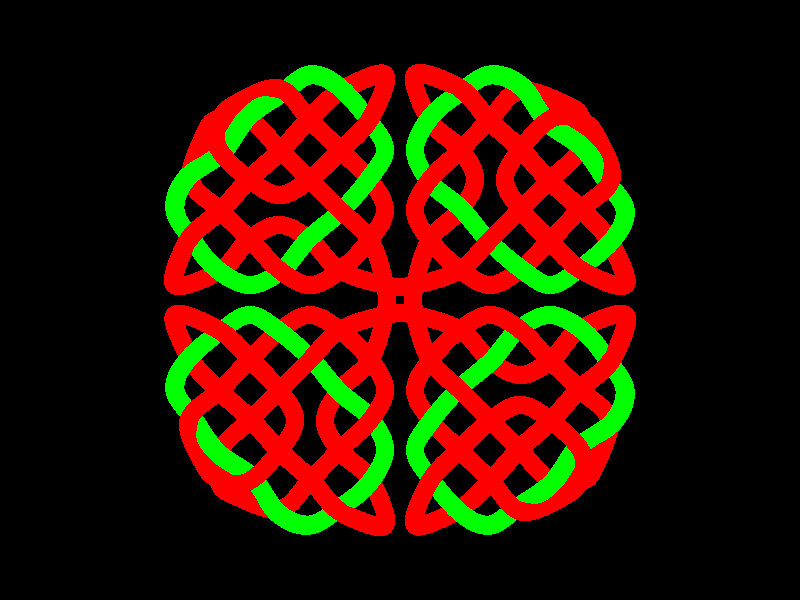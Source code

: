 //--includes------------------------
//--declares------------------------ 

//main knot    
#declare colour1R = 1;
#declare colour1G = 0;
#declare colour1B = 0;
//secondary loop
#declare colour2R = 0;
#declare colour2G = 1;
#declare colour2B = 0;
//ribbon size
#declare sphereRadius = .3;
//crossover distance
#declare distanceSpacing = .1;
//oriinal rotation
#declare rotation = 0;

//--objects-------------------------

#while (rotation < 360)   
  union {
    sphere_sweep {
      cubic_spline
      45,
      <.5, .5, -distanceSpacing>, sphereRadius
      <-.5, .5, distanceSpacing>, sphereRadius
      <-2, 1, -distanceSpacing>, sphereRadius
      <-3, 2, distanceSpacing>, sphereRadius
      <-4, 2.5, 0>, sphereRadius  //corner
      <-5, 2, -distanceSpacing>, sphereRadius
      <-6, 1, distanceSpacing>, sphereRadius
      <-7.5, .5, 0>, sphereRadius  //corner
      <-7, 2, -distanceSpacing>, sphereRadius
      <-6, 3, distanceSpacing>, sphereRadius
      <-5, 4, -distanceSpacing>, sphereRadius
      <-4, 5, distanceSpacing>, sphereRadius
      <-3, 6, -distanceSpacing>, sphereRadius
      <-2, 7, distanceSpacing>, sphereRadius
      <-.5, 7.5, 0>, sphereRadius  //corner
      <-1, 6, -distanceSpacing>, sphereRadius
      <-2, 5, distanceSpacing>, sphereRadius
      <-3, 4, -distanceSpacing>, sphereRadius
      <-4, 3.5, 0>, sphereRadius  //corner
      <-5, 4, distanceSpacing>, sphereRadius
      <-6, 5, -distanceSpacing>, sphereRadius                                                                           
      <-6, 6, distanceSpacing>, sphereRadius
      <-5.5, 6.5, 0>, sphereRadius  //corner
      <-4, 7, -distanceSpacing>, sphereRadius
      <-3, 6, distanceSpacing>, sphereRadius
      <-2, 5, -distanceSpacing>, sphereRadius
      <-1, 4, distanceSpacing>, sphereRadius
      <-.5, 3, 0>, sphereRadius  //corner
      <-1, 2, -distanceSpacing>, sphereRadius
      <-2, 1, distanceSpacing>, sphereRadius
      <-3, .5, 0>, sphereRadius  //corner
      <-4, 1, -distanceSpacing>, sphereRadius
      <-5, 2, distanceSpacing>, sphereRadius
      <-6, 3, -distanceSpacing>, sphereRadius
      <-7, 4, distanceSpacing>, sphereRadius
      <-6.5, 5.5, 0>, sphereRadius  //corner
      <-6, 6, -distanceSpacing>, sphereRadius
      <-5, 6, distanceSpacing>, sphereRadius
      <-4, 5, -distanceSpacing>, sphereRadius
      <-3, 4, distanceSpacing>, sphereRadius
      <-2, 3, -distanceSpacing>, sphereRadius
      <-1, 2, distanceSpacing>, sphereRadius
      <-.5, .5, -distanceSpacing>, sphereRadius
      <-.5, -.5, distanceSpacing>, sphereRadius
      <-1, -2, -distanceSpacing>, sphereRadius
      pigment {
        colour rgb <colour1R, colour1G, colour1B>
      }
    }
    sphere_sweep {
      cubic_spline
      19,
      <-1, 4, -sphereRadius>, sphereRadius
      <-.5, 5, 0>, sphereRadius  //corner
      <-1, 6, sphereRadius>, sphereRadius
      <-2, 7, -sphereRadius>, sphereRadius
      <-3, 7.5, 0>, sphereRadius  //corner
      <-4, 7, sphereRadius>, sphereRadius
      <-5, 6, -sphereRadius>, sphereRadius
      <-6, 5, sphereRadius>, sphereRadius
      <-7, 4, -sphereRadius>, sphereRadius
      <-7.5, 3, 0>, sphereRadius  //corner
      <-7, 2, sphereRadius>, sphereRadius
      <-6, 1, -sphereRadius>, sphereRadius
      <-5, .5, 0>, sphereRadius  //corner
      <-4, 1, sphereRadius>, sphereRadius
      <-3, 2, -sphereRadius>, sphereRadius
      <-2, 3, sphereRadius>, sphereRadius
      <-1, 4, -sphereRadius>, sphereRadius
      <-.5, 5, 0>, sphereRadius  //corner
      <-1, 6, sphereRadius>, sphereRadius
      pigment {
        colour rgb <colour2R, colour2G, colour2B> 
      }
    }
    rotate <0, 0, rotation>
  }
  #declare rotation = rotation + 90; 
#end

//--lights--------------------------

// create a regular point light source
light_source {
  0*x                  // light's position (translated below)
  color rgb <1,1,1>    // light's color
  translate <0, 40, -20>
}

//--camera--------------------------  

// perspective (default) camera
camera {
  location  <0, 0, -20>
  look_at   <0, 0,  0>
  right     x*image_width/image_height
}
